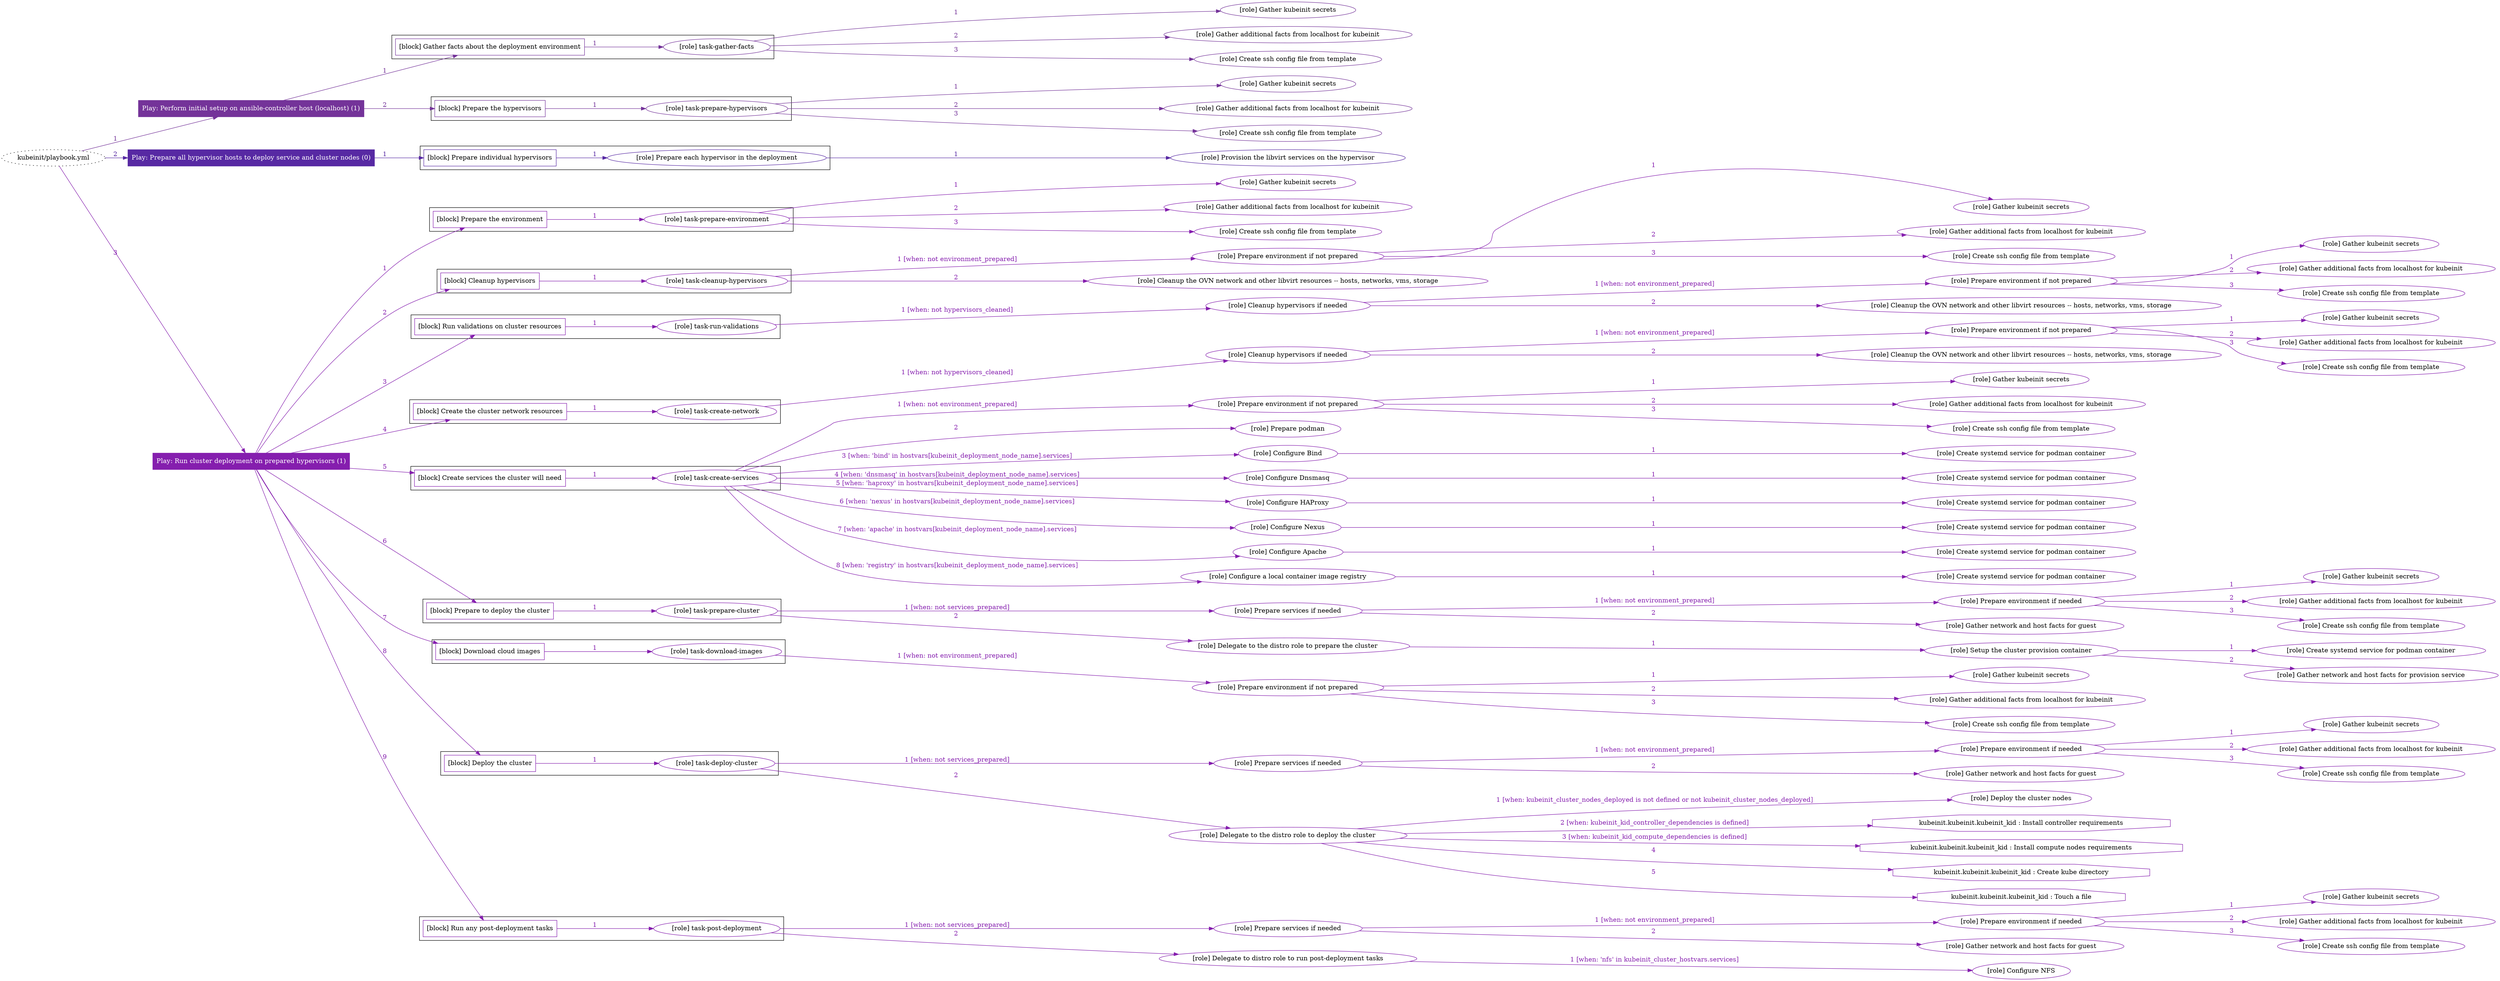 digraph {
	graph [concentrate=true ordering=in rankdir=LR ratio=fill]
	edge [esep=5 sep=10]
	"kubeinit/playbook.yml" [URL="/home/runner/work/kubeinit/kubeinit/kubeinit/playbook.yml" id=playbook_7f1b0677 style=dotted]
	play_5201302e [label="Play: Perform initial setup on ansible-controller host (localhost) (1)" URL="/home/runner/work/kubeinit/kubeinit/kubeinit/playbook.yml" color="#743399" fontcolor="#ffffff" id=play_5201302e shape=box style=filled tooltip=localhost]
	"kubeinit/playbook.yml" -> play_5201302e [label="1 " color="#743399" fontcolor="#743399" id=edge_396b62f5 labeltooltip="1 " tooltip="1 "]
	subgraph "Gather kubeinit secrets" {
		role_c5cf59fa [label="[role] Gather kubeinit secrets" URL="/home/runner/.ansible/collections/ansible_collections/kubeinit/kubeinit/roles/kubeinit_prepare/tasks/gather_kubeinit_facts.yml" color="#743399" id=role_c5cf59fa tooltip="Gather kubeinit secrets"]
	}
	subgraph "Gather additional facts from localhost for kubeinit" {
		role_a4cf9193 [label="[role] Gather additional facts from localhost for kubeinit" URL="/home/runner/.ansible/collections/ansible_collections/kubeinit/kubeinit/roles/kubeinit_prepare/tasks/gather_kubeinit_facts.yml" color="#743399" id=role_a4cf9193 tooltip="Gather additional facts from localhost for kubeinit"]
	}
	subgraph "Create ssh config file from template" {
		role_5a39f350 [label="[role] Create ssh config file from template" URL="/home/runner/.ansible/collections/ansible_collections/kubeinit/kubeinit/roles/kubeinit_prepare/tasks/gather_kubeinit_facts.yml" color="#743399" id=role_5a39f350 tooltip="Create ssh config file from template"]
	}
	subgraph "task-gather-facts" {
		role_cf9ce7b8 [label="[role] task-gather-facts" URL="/home/runner/work/kubeinit/kubeinit/kubeinit/playbook.yml" color="#743399" id=role_cf9ce7b8 tooltip="task-gather-facts"]
		role_cf9ce7b8 -> role_c5cf59fa [label="1 " color="#743399" fontcolor="#743399" id=edge_2f97cc46 labeltooltip="1 " tooltip="1 "]
		role_cf9ce7b8 -> role_a4cf9193 [label="2 " color="#743399" fontcolor="#743399" id=edge_356e06c9 labeltooltip="2 " tooltip="2 "]
		role_cf9ce7b8 -> role_5a39f350 [label="3 " color="#743399" fontcolor="#743399" id=edge_e13025a0 labeltooltip="3 " tooltip="3 "]
	}
	subgraph "Gather kubeinit secrets" {
		role_ea719db8 [label="[role] Gather kubeinit secrets" URL="/home/runner/.ansible/collections/ansible_collections/kubeinit/kubeinit/roles/kubeinit_prepare/tasks/gather_kubeinit_facts.yml" color="#743399" id=role_ea719db8 tooltip="Gather kubeinit secrets"]
	}
	subgraph "Gather additional facts from localhost for kubeinit" {
		role_3339d6dc [label="[role] Gather additional facts from localhost for kubeinit" URL="/home/runner/.ansible/collections/ansible_collections/kubeinit/kubeinit/roles/kubeinit_prepare/tasks/gather_kubeinit_facts.yml" color="#743399" id=role_3339d6dc tooltip="Gather additional facts from localhost for kubeinit"]
	}
	subgraph "Create ssh config file from template" {
		role_7ce2c365 [label="[role] Create ssh config file from template" URL="/home/runner/.ansible/collections/ansible_collections/kubeinit/kubeinit/roles/kubeinit_prepare/tasks/gather_kubeinit_facts.yml" color="#743399" id=role_7ce2c365 tooltip="Create ssh config file from template"]
	}
	subgraph "task-prepare-hypervisors" {
		role_44873f05 [label="[role] task-prepare-hypervisors" URL="/home/runner/work/kubeinit/kubeinit/kubeinit/playbook.yml" color="#743399" id=role_44873f05 tooltip="task-prepare-hypervisors"]
		role_44873f05 -> role_ea719db8 [label="1 " color="#743399" fontcolor="#743399" id=edge_01d865a6 labeltooltip="1 " tooltip="1 "]
		role_44873f05 -> role_3339d6dc [label="2 " color="#743399" fontcolor="#743399" id=edge_7084a6d4 labeltooltip="2 " tooltip="2 "]
		role_44873f05 -> role_7ce2c365 [label="3 " color="#743399" fontcolor="#743399" id=edge_139f89c4 labeltooltip="3 " tooltip="3 "]
	}
	subgraph "Play: Perform initial setup on ansible-controller host (localhost) (1)" {
		play_5201302e -> block_b810e067 [label=1 color="#743399" fontcolor="#743399" id=edge_179c2cce labeltooltip=1 tooltip=1]
		subgraph cluster_block_b810e067 {
			block_b810e067 [label="[block] Gather facts about the deployment environment" URL="/home/runner/work/kubeinit/kubeinit/kubeinit/playbook.yml" color="#743399" id=block_b810e067 labeltooltip="Gather facts about the deployment environment" shape=box tooltip="Gather facts about the deployment environment"]
			block_b810e067 -> role_cf9ce7b8 [label="1 " color="#743399" fontcolor="#743399" id=edge_d56e3460 labeltooltip="1 " tooltip="1 "]
		}
		play_5201302e -> block_217ebccc [label=2 color="#743399" fontcolor="#743399" id=edge_696c0568 labeltooltip=2 tooltip=2]
		subgraph cluster_block_217ebccc {
			block_217ebccc [label="[block] Prepare the hypervisors" URL="/home/runner/work/kubeinit/kubeinit/kubeinit/playbook.yml" color="#743399" id=block_217ebccc labeltooltip="Prepare the hypervisors" shape=box tooltip="Prepare the hypervisors"]
			block_217ebccc -> role_44873f05 [label="1 " color="#743399" fontcolor="#743399" id=edge_0540a806 labeltooltip="1 " tooltip="1 "]
		}
	}
	play_09e50ba6 [label="Play: Prepare all hypervisor hosts to deploy service and cluster nodes (0)" URL="/home/runner/work/kubeinit/kubeinit/kubeinit/playbook.yml" color="#5729a3" fontcolor="#ffffff" id=play_09e50ba6 shape=box style=filled tooltip="Play: Prepare all hypervisor hosts to deploy service and cluster nodes (0)"]
	"kubeinit/playbook.yml" -> play_09e50ba6 [label="2 " color="#5729a3" fontcolor="#5729a3" id=edge_6a311ebb labeltooltip="2 " tooltip="2 "]
	subgraph "Provision the libvirt services on the hypervisor" {
		role_6f96fd68 [label="[role] Provision the libvirt services on the hypervisor" URL="/home/runner/.ansible/collections/ansible_collections/kubeinit/kubeinit/roles/kubeinit_prepare/tasks/prepare_hypervisor.yml" color="#5729a3" id=role_6f96fd68 tooltip="Provision the libvirt services on the hypervisor"]
	}
	subgraph "Prepare each hypervisor in the deployment" {
		role_8577af0e [label="[role] Prepare each hypervisor in the deployment" URL="/home/runner/work/kubeinit/kubeinit/kubeinit/playbook.yml" color="#5729a3" id=role_8577af0e tooltip="Prepare each hypervisor in the deployment"]
		role_8577af0e -> role_6f96fd68 [label="1 " color="#5729a3" fontcolor="#5729a3" id=edge_d8ad365d labeltooltip="1 " tooltip="1 "]
	}
	subgraph "Play: Prepare all hypervisor hosts to deploy service and cluster nodes (0)" {
		play_09e50ba6 -> block_0a9e6cc2 [label=1 color="#5729a3" fontcolor="#5729a3" id=edge_5463a457 labeltooltip=1 tooltip=1]
		subgraph cluster_block_0a9e6cc2 {
			block_0a9e6cc2 [label="[block] Prepare individual hypervisors" URL="/home/runner/work/kubeinit/kubeinit/kubeinit/playbook.yml" color="#5729a3" id=block_0a9e6cc2 labeltooltip="Prepare individual hypervisors" shape=box tooltip="Prepare individual hypervisors"]
			block_0a9e6cc2 -> role_8577af0e [label="1 " color="#5729a3" fontcolor="#5729a3" id=edge_625bd09f labeltooltip="1 " tooltip="1 "]
		}
	}
	play_28dbe51c [label="Play: Run cluster deployment on prepared hypervisors (1)" URL="/home/runner/work/kubeinit/kubeinit/kubeinit/playbook.yml" color="#851eae" fontcolor="#ffffff" id=play_28dbe51c shape=box style=filled tooltip=localhost]
	"kubeinit/playbook.yml" -> play_28dbe51c [label="3 " color="#851eae" fontcolor="#851eae" id=edge_21345dfc labeltooltip="3 " tooltip="3 "]
	subgraph "Gather kubeinit secrets" {
		role_75daf9d8 [label="[role] Gather kubeinit secrets" URL="/home/runner/.ansible/collections/ansible_collections/kubeinit/kubeinit/roles/kubeinit_prepare/tasks/gather_kubeinit_facts.yml" color="#851eae" id=role_75daf9d8 tooltip="Gather kubeinit secrets"]
	}
	subgraph "Gather additional facts from localhost for kubeinit" {
		role_c5a4f606 [label="[role] Gather additional facts from localhost for kubeinit" URL="/home/runner/.ansible/collections/ansible_collections/kubeinit/kubeinit/roles/kubeinit_prepare/tasks/gather_kubeinit_facts.yml" color="#851eae" id=role_c5a4f606 tooltip="Gather additional facts from localhost for kubeinit"]
	}
	subgraph "Create ssh config file from template" {
		role_a5cfc59b [label="[role] Create ssh config file from template" URL="/home/runner/.ansible/collections/ansible_collections/kubeinit/kubeinit/roles/kubeinit_prepare/tasks/gather_kubeinit_facts.yml" color="#851eae" id=role_a5cfc59b tooltip="Create ssh config file from template"]
	}
	subgraph "task-prepare-environment" {
		role_c13de1b2 [label="[role] task-prepare-environment" URL="/home/runner/work/kubeinit/kubeinit/kubeinit/playbook.yml" color="#851eae" id=role_c13de1b2 tooltip="task-prepare-environment"]
		role_c13de1b2 -> role_75daf9d8 [label="1 " color="#851eae" fontcolor="#851eae" id=edge_f82b4599 labeltooltip="1 " tooltip="1 "]
		role_c13de1b2 -> role_c5a4f606 [label="2 " color="#851eae" fontcolor="#851eae" id=edge_c3d8a676 labeltooltip="2 " tooltip="2 "]
		role_c13de1b2 -> role_a5cfc59b [label="3 " color="#851eae" fontcolor="#851eae" id=edge_0805eea3 labeltooltip="3 " tooltip="3 "]
	}
	subgraph "Gather kubeinit secrets" {
		role_e0a4aad6 [label="[role] Gather kubeinit secrets" URL="/home/runner/.ansible/collections/ansible_collections/kubeinit/kubeinit/roles/kubeinit_prepare/tasks/gather_kubeinit_facts.yml" color="#851eae" id=role_e0a4aad6 tooltip="Gather kubeinit secrets"]
	}
	subgraph "Gather additional facts from localhost for kubeinit" {
		role_1990c133 [label="[role] Gather additional facts from localhost for kubeinit" URL="/home/runner/.ansible/collections/ansible_collections/kubeinit/kubeinit/roles/kubeinit_prepare/tasks/gather_kubeinit_facts.yml" color="#851eae" id=role_1990c133 tooltip="Gather additional facts from localhost for kubeinit"]
	}
	subgraph "Create ssh config file from template" {
		role_45cc264e [label="[role] Create ssh config file from template" URL="/home/runner/.ansible/collections/ansible_collections/kubeinit/kubeinit/roles/kubeinit_prepare/tasks/gather_kubeinit_facts.yml" color="#851eae" id=role_45cc264e tooltip="Create ssh config file from template"]
	}
	subgraph "Prepare environment if not prepared" {
		role_35c76344 [label="[role] Prepare environment if not prepared" URL="/home/runner/.ansible/collections/ansible_collections/kubeinit/kubeinit/roles/kubeinit_prepare/tasks/cleanup_hypervisors.yml" color="#851eae" id=role_35c76344 tooltip="Prepare environment if not prepared"]
		role_35c76344 -> role_e0a4aad6 [label="1 " color="#851eae" fontcolor="#851eae" id=edge_860dedf8 labeltooltip="1 " tooltip="1 "]
		role_35c76344 -> role_1990c133 [label="2 " color="#851eae" fontcolor="#851eae" id=edge_8895dd41 labeltooltip="2 " tooltip="2 "]
		role_35c76344 -> role_45cc264e [label="3 " color="#851eae" fontcolor="#851eae" id=edge_f71f9585 labeltooltip="3 " tooltip="3 "]
	}
	subgraph "Cleanup the OVN network and other libvirt resources -- hosts, networks, vms, storage" {
		role_1a282fab [label="[role] Cleanup the OVN network and other libvirt resources -- hosts, networks, vms, storage" URL="/home/runner/.ansible/collections/ansible_collections/kubeinit/kubeinit/roles/kubeinit_prepare/tasks/cleanup_hypervisors.yml" color="#851eae" id=role_1a282fab tooltip="Cleanup the OVN network and other libvirt resources -- hosts, networks, vms, storage"]
	}
	subgraph "task-cleanup-hypervisors" {
		role_cbe7d4b4 [label="[role] task-cleanup-hypervisors" URL="/home/runner/work/kubeinit/kubeinit/kubeinit/playbook.yml" color="#851eae" id=role_cbe7d4b4 tooltip="task-cleanup-hypervisors"]
		role_cbe7d4b4 -> role_35c76344 [label="1 [when: not environment_prepared]" color="#851eae" fontcolor="#851eae" id=edge_a4466ba5 labeltooltip="1 [when: not environment_prepared]" tooltip="1 [when: not environment_prepared]"]
		role_cbe7d4b4 -> role_1a282fab [label="2 " color="#851eae" fontcolor="#851eae" id=edge_7a5e3b58 labeltooltip="2 " tooltip="2 "]
	}
	subgraph "Gather kubeinit secrets" {
		role_ddc5b9dc [label="[role] Gather kubeinit secrets" URL="/home/runner/.ansible/collections/ansible_collections/kubeinit/kubeinit/roles/kubeinit_prepare/tasks/gather_kubeinit_facts.yml" color="#851eae" id=role_ddc5b9dc tooltip="Gather kubeinit secrets"]
	}
	subgraph "Gather additional facts from localhost for kubeinit" {
		role_80a3148d [label="[role] Gather additional facts from localhost for kubeinit" URL="/home/runner/.ansible/collections/ansible_collections/kubeinit/kubeinit/roles/kubeinit_prepare/tasks/gather_kubeinit_facts.yml" color="#851eae" id=role_80a3148d tooltip="Gather additional facts from localhost for kubeinit"]
	}
	subgraph "Create ssh config file from template" {
		role_e672478e [label="[role] Create ssh config file from template" URL="/home/runner/.ansible/collections/ansible_collections/kubeinit/kubeinit/roles/kubeinit_prepare/tasks/gather_kubeinit_facts.yml" color="#851eae" id=role_e672478e tooltip="Create ssh config file from template"]
	}
	subgraph "Prepare environment if not prepared" {
		role_4b744e3e [label="[role] Prepare environment if not prepared" URL="/home/runner/.ansible/collections/ansible_collections/kubeinit/kubeinit/roles/kubeinit_prepare/tasks/cleanup_hypervisors.yml" color="#851eae" id=role_4b744e3e tooltip="Prepare environment if not prepared"]
		role_4b744e3e -> role_ddc5b9dc [label="1 " color="#851eae" fontcolor="#851eae" id=edge_1d597098 labeltooltip="1 " tooltip="1 "]
		role_4b744e3e -> role_80a3148d [label="2 " color="#851eae" fontcolor="#851eae" id=edge_8a8eb310 labeltooltip="2 " tooltip="2 "]
		role_4b744e3e -> role_e672478e [label="3 " color="#851eae" fontcolor="#851eae" id=edge_e1a3d843 labeltooltip="3 " tooltip="3 "]
	}
	subgraph "Cleanup the OVN network and other libvirt resources -- hosts, networks, vms, storage" {
		role_a4e7db66 [label="[role] Cleanup the OVN network and other libvirt resources -- hosts, networks, vms, storage" URL="/home/runner/.ansible/collections/ansible_collections/kubeinit/kubeinit/roles/kubeinit_prepare/tasks/cleanup_hypervisors.yml" color="#851eae" id=role_a4e7db66 tooltip="Cleanup the OVN network and other libvirt resources -- hosts, networks, vms, storage"]
	}
	subgraph "Cleanup hypervisors if needed" {
		role_bd1b2669 [label="[role] Cleanup hypervisors if needed" URL="/home/runner/.ansible/collections/ansible_collections/kubeinit/kubeinit/roles/kubeinit_validations/tasks/main.yml" color="#851eae" id=role_bd1b2669 tooltip="Cleanup hypervisors if needed"]
		role_bd1b2669 -> role_4b744e3e [label="1 [when: not environment_prepared]" color="#851eae" fontcolor="#851eae" id=edge_b87b197e labeltooltip="1 [when: not environment_prepared]" tooltip="1 [when: not environment_prepared]"]
		role_bd1b2669 -> role_a4e7db66 [label="2 " color="#851eae" fontcolor="#851eae" id=edge_7712f5c6 labeltooltip="2 " tooltip="2 "]
	}
	subgraph "task-run-validations" {
		role_b65f5d13 [label="[role] task-run-validations" URL="/home/runner/work/kubeinit/kubeinit/kubeinit/playbook.yml" color="#851eae" id=role_b65f5d13 tooltip="task-run-validations"]
		role_b65f5d13 -> role_bd1b2669 [label="1 [when: not hypervisors_cleaned]" color="#851eae" fontcolor="#851eae" id=edge_c034e8b3 labeltooltip="1 [when: not hypervisors_cleaned]" tooltip="1 [when: not hypervisors_cleaned]"]
	}
	subgraph "Gather kubeinit secrets" {
		role_791fa752 [label="[role] Gather kubeinit secrets" URL="/home/runner/.ansible/collections/ansible_collections/kubeinit/kubeinit/roles/kubeinit_prepare/tasks/gather_kubeinit_facts.yml" color="#851eae" id=role_791fa752 tooltip="Gather kubeinit secrets"]
	}
	subgraph "Gather additional facts from localhost for kubeinit" {
		role_be19c43b [label="[role] Gather additional facts from localhost for kubeinit" URL="/home/runner/.ansible/collections/ansible_collections/kubeinit/kubeinit/roles/kubeinit_prepare/tasks/gather_kubeinit_facts.yml" color="#851eae" id=role_be19c43b tooltip="Gather additional facts from localhost for kubeinit"]
	}
	subgraph "Create ssh config file from template" {
		role_f91d21b4 [label="[role] Create ssh config file from template" URL="/home/runner/.ansible/collections/ansible_collections/kubeinit/kubeinit/roles/kubeinit_prepare/tasks/gather_kubeinit_facts.yml" color="#851eae" id=role_f91d21b4 tooltip="Create ssh config file from template"]
	}
	subgraph "Prepare environment if not prepared" {
		role_b22d3a26 [label="[role] Prepare environment if not prepared" URL="/home/runner/.ansible/collections/ansible_collections/kubeinit/kubeinit/roles/kubeinit_prepare/tasks/cleanup_hypervisors.yml" color="#851eae" id=role_b22d3a26 tooltip="Prepare environment if not prepared"]
		role_b22d3a26 -> role_791fa752 [label="1 " color="#851eae" fontcolor="#851eae" id=edge_1a835102 labeltooltip="1 " tooltip="1 "]
		role_b22d3a26 -> role_be19c43b [label="2 " color="#851eae" fontcolor="#851eae" id=edge_498d9306 labeltooltip="2 " tooltip="2 "]
		role_b22d3a26 -> role_f91d21b4 [label="3 " color="#851eae" fontcolor="#851eae" id=edge_feab2eb7 labeltooltip="3 " tooltip="3 "]
	}
	subgraph "Cleanup the OVN network and other libvirt resources -- hosts, networks, vms, storage" {
		role_5e1f0a11 [label="[role] Cleanup the OVN network and other libvirt resources -- hosts, networks, vms, storage" URL="/home/runner/.ansible/collections/ansible_collections/kubeinit/kubeinit/roles/kubeinit_prepare/tasks/cleanup_hypervisors.yml" color="#851eae" id=role_5e1f0a11 tooltip="Cleanup the OVN network and other libvirt resources -- hosts, networks, vms, storage"]
	}
	subgraph "Cleanup hypervisors if needed" {
		role_e3aa9f18 [label="[role] Cleanup hypervisors if needed" URL="/home/runner/.ansible/collections/ansible_collections/kubeinit/kubeinit/roles/kubeinit_libvirt/tasks/create_network.yml" color="#851eae" id=role_e3aa9f18 tooltip="Cleanup hypervisors if needed"]
		role_e3aa9f18 -> role_b22d3a26 [label="1 [when: not environment_prepared]" color="#851eae" fontcolor="#851eae" id=edge_deb7d0c2 labeltooltip="1 [when: not environment_prepared]" tooltip="1 [when: not environment_prepared]"]
		role_e3aa9f18 -> role_5e1f0a11 [label="2 " color="#851eae" fontcolor="#851eae" id=edge_d564dd92 labeltooltip="2 " tooltip="2 "]
	}
	subgraph "task-create-network" {
		role_06d3f6f1 [label="[role] task-create-network" URL="/home/runner/work/kubeinit/kubeinit/kubeinit/playbook.yml" color="#851eae" id=role_06d3f6f1 tooltip="task-create-network"]
		role_06d3f6f1 -> role_e3aa9f18 [label="1 [when: not hypervisors_cleaned]" color="#851eae" fontcolor="#851eae" id=edge_9ad1294d labeltooltip="1 [when: not hypervisors_cleaned]" tooltip="1 [when: not hypervisors_cleaned]"]
	}
	subgraph "Gather kubeinit secrets" {
		role_8cd5d104 [label="[role] Gather kubeinit secrets" URL="/home/runner/.ansible/collections/ansible_collections/kubeinit/kubeinit/roles/kubeinit_prepare/tasks/gather_kubeinit_facts.yml" color="#851eae" id=role_8cd5d104 tooltip="Gather kubeinit secrets"]
	}
	subgraph "Gather additional facts from localhost for kubeinit" {
		role_71088201 [label="[role] Gather additional facts from localhost for kubeinit" URL="/home/runner/.ansible/collections/ansible_collections/kubeinit/kubeinit/roles/kubeinit_prepare/tasks/gather_kubeinit_facts.yml" color="#851eae" id=role_71088201 tooltip="Gather additional facts from localhost for kubeinit"]
	}
	subgraph "Create ssh config file from template" {
		role_1f1407af [label="[role] Create ssh config file from template" URL="/home/runner/.ansible/collections/ansible_collections/kubeinit/kubeinit/roles/kubeinit_prepare/tasks/gather_kubeinit_facts.yml" color="#851eae" id=role_1f1407af tooltip="Create ssh config file from template"]
	}
	subgraph "Prepare environment if not prepared" {
		role_c373fc97 [label="[role] Prepare environment if not prepared" URL="/home/runner/.ansible/collections/ansible_collections/kubeinit/kubeinit/roles/kubeinit_services/tasks/main.yml" color="#851eae" id=role_c373fc97 tooltip="Prepare environment if not prepared"]
		role_c373fc97 -> role_8cd5d104 [label="1 " color="#851eae" fontcolor="#851eae" id=edge_479e8102 labeltooltip="1 " tooltip="1 "]
		role_c373fc97 -> role_71088201 [label="2 " color="#851eae" fontcolor="#851eae" id=edge_869dec43 labeltooltip="2 " tooltip="2 "]
		role_c373fc97 -> role_1f1407af [label="3 " color="#851eae" fontcolor="#851eae" id=edge_33509369 labeltooltip="3 " tooltip="3 "]
	}
	subgraph "Prepare podman" {
		role_7a78b6e2 [label="[role] Prepare podman" URL="/home/runner/.ansible/collections/ansible_collections/kubeinit/kubeinit/roles/kubeinit_services/tasks/00_create_service_pod.yml" color="#851eae" id=role_7a78b6e2 tooltip="Prepare podman"]
	}
	subgraph "Create systemd service for podman container" {
		role_8a805160 [label="[role] Create systemd service for podman container" URL="/home/runner/.ansible/collections/ansible_collections/kubeinit/kubeinit/roles/kubeinit_bind/tasks/main.yml" color="#851eae" id=role_8a805160 tooltip="Create systemd service for podman container"]
	}
	subgraph "Configure Bind" {
		role_c88b6dfc [label="[role] Configure Bind" URL="/home/runner/.ansible/collections/ansible_collections/kubeinit/kubeinit/roles/kubeinit_services/tasks/start_services_containers.yml" color="#851eae" id=role_c88b6dfc tooltip="Configure Bind"]
		role_c88b6dfc -> role_8a805160 [label="1 " color="#851eae" fontcolor="#851eae" id=edge_73d8dc38 labeltooltip="1 " tooltip="1 "]
	}
	subgraph "Create systemd service for podman container" {
		role_5d1af33d [label="[role] Create systemd service for podman container" URL="/home/runner/.ansible/collections/ansible_collections/kubeinit/kubeinit/roles/kubeinit_dnsmasq/tasks/main.yml" color="#851eae" id=role_5d1af33d tooltip="Create systemd service for podman container"]
	}
	subgraph "Configure Dnsmasq" {
		role_94dffe88 [label="[role] Configure Dnsmasq" URL="/home/runner/.ansible/collections/ansible_collections/kubeinit/kubeinit/roles/kubeinit_services/tasks/start_services_containers.yml" color="#851eae" id=role_94dffe88 tooltip="Configure Dnsmasq"]
		role_94dffe88 -> role_5d1af33d [label="1 " color="#851eae" fontcolor="#851eae" id=edge_958e4e4e labeltooltip="1 " tooltip="1 "]
	}
	subgraph "Create systemd service for podman container" {
		role_9b276716 [label="[role] Create systemd service for podman container" URL="/home/runner/.ansible/collections/ansible_collections/kubeinit/kubeinit/roles/kubeinit_haproxy/tasks/main.yml" color="#851eae" id=role_9b276716 tooltip="Create systemd service for podman container"]
	}
	subgraph "Configure HAProxy" {
		role_66fbc5f1 [label="[role] Configure HAProxy" URL="/home/runner/.ansible/collections/ansible_collections/kubeinit/kubeinit/roles/kubeinit_services/tasks/start_services_containers.yml" color="#851eae" id=role_66fbc5f1 tooltip="Configure HAProxy"]
		role_66fbc5f1 -> role_9b276716 [label="1 " color="#851eae" fontcolor="#851eae" id=edge_e1487bef labeltooltip="1 " tooltip="1 "]
	}
	subgraph "Create systemd service for podman container" {
		role_1570ac42 [label="[role] Create systemd service for podman container" URL="/home/runner/.ansible/collections/ansible_collections/kubeinit/kubeinit/roles/kubeinit_nexus/tasks/main.yml" color="#851eae" id=role_1570ac42 tooltip="Create systemd service for podman container"]
	}
	subgraph "Configure Nexus" {
		role_c4f907be [label="[role] Configure Nexus" URL="/home/runner/.ansible/collections/ansible_collections/kubeinit/kubeinit/roles/kubeinit_services/tasks/start_services_containers.yml" color="#851eae" id=role_c4f907be tooltip="Configure Nexus"]
		role_c4f907be -> role_1570ac42 [label="1 " color="#851eae" fontcolor="#851eae" id=edge_b42bcc1c labeltooltip="1 " tooltip="1 "]
	}
	subgraph "Create systemd service for podman container" {
		role_85216e15 [label="[role] Create systemd service for podman container" URL="/home/runner/.ansible/collections/ansible_collections/kubeinit/kubeinit/roles/kubeinit_apache/tasks/main.yml" color="#851eae" id=role_85216e15 tooltip="Create systemd service for podman container"]
	}
	subgraph "Configure Apache" {
		role_63ee38b2 [label="[role] Configure Apache" URL="/home/runner/.ansible/collections/ansible_collections/kubeinit/kubeinit/roles/kubeinit_services/tasks/start_services_containers.yml" color="#851eae" id=role_63ee38b2 tooltip="Configure Apache"]
		role_63ee38b2 -> role_85216e15 [label="1 " color="#851eae" fontcolor="#851eae" id=edge_c3161ca6 labeltooltip="1 " tooltip="1 "]
	}
	subgraph "Create systemd service for podman container" {
		role_f9054712 [label="[role] Create systemd service for podman container" URL="/home/runner/.ansible/collections/ansible_collections/kubeinit/kubeinit/roles/kubeinit_registry/tasks/main.yml" color="#851eae" id=role_f9054712 tooltip="Create systemd service for podman container"]
	}
	subgraph "Configure a local container image registry" {
		role_30e25954 [label="[role] Configure a local container image registry" URL="/home/runner/.ansible/collections/ansible_collections/kubeinit/kubeinit/roles/kubeinit_services/tasks/start_services_containers.yml" color="#851eae" id=role_30e25954 tooltip="Configure a local container image registry"]
		role_30e25954 -> role_f9054712 [label="1 " color="#851eae" fontcolor="#851eae" id=edge_1d243421 labeltooltip="1 " tooltip="1 "]
	}
	subgraph "task-create-services" {
		role_dfe82e64 [label="[role] task-create-services" URL="/home/runner/work/kubeinit/kubeinit/kubeinit/playbook.yml" color="#851eae" id=role_dfe82e64 tooltip="task-create-services"]
		role_dfe82e64 -> role_c373fc97 [label="1 [when: not environment_prepared]" color="#851eae" fontcolor="#851eae" id=edge_30a7bc3e labeltooltip="1 [when: not environment_prepared]" tooltip="1 [when: not environment_prepared]"]
		role_dfe82e64 -> role_7a78b6e2 [label="2 " color="#851eae" fontcolor="#851eae" id=edge_61d54c0d labeltooltip="2 " tooltip="2 "]
		role_dfe82e64 -> role_c88b6dfc [label="3 [when: 'bind' in hostvars[kubeinit_deployment_node_name].services]" color="#851eae" fontcolor="#851eae" id=edge_bd5def28 labeltooltip="3 [when: 'bind' in hostvars[kubeinit_deployment_node_name].services]" tooltip="3 [when: 'bind' in hostvars[kubeinit_deployment_node_name].services]"]
		role_dfe82e64 -> role_94dffe88 [label="4 [when: 'dnsmasq' in hostvars[kubeinit_deployment_node_name].services]" color="#851eae" fontcolor="#851eae" id=edge_9917a2e2 labeltooltip="4 [when: 'dnsmasq' in hostvars[kubeinit_deployment_node_name].services]" tooltip="4 [when: 'dnsmasq' in hostvars[kubeinit_deployment_node_name].services]"]
		role_dfe82e64 -> role_66fbc5f1 [label="5 [when: 'haproxy' in hostvars[kubeinit_deployment_node_name].services]" color="#851eae" fontcolor="#851eae" id=edge_2a2282c0 labeltooltip="5 [when: 'haproxy' in hostvars[kubeinit_deployment_node_name].services]" tooltip="5 [when: 'haproxy' in hostvars[kubeinit_deployment_node_name].services]"]
		role_dfe82e64 -> role_c4f907be [label="6 [when: 'nexus' in hostvars[kubeinit_deployment_node_name].services]" color="#851eae" fontcolor="#851eae" id=edge_ee315740 labeltooltip="6 [when: 'nexus' in hostvars[kubeinit_deployment_node_name].services]" tooltip="6 [when: 'nexus' in hostvars[kubeinit_deployment_node_name].services]"]
		role_dfe82e64 -> role_63ee38b2 [label="7 [when: 'apache' in hostvars[kubeinit_deployment_node_name].services]" color="#851eae" fontcolor="#851eae" id=edge_529a32da labeltooltip="7 [when: 'apache' in hostvars[kubeinit_deployment_node_name].services]" tooltip="7 [when: 'apache' in hostvars[kubeinit_deployment_node_name].services]"]
		role_dfe82e64 -> role_30e25954 [label="8 [when: 'registry' in hostvars[kubeinit_deployment_node_name].services]" color="#851eae" fontcolor="#851eae" id=edge_4d98df8e labeltooltip="8 [when: 'registry' in hostvars[kubeinit_deployment_node_name].services]" tooltip="8 [when: 'registry' in hostvars[kubeinit_deployment_node_name].services]"]
	}
	subgraph "Gather kubeinit secrets" {
		role_ae75e602 [label="[role] Gather kubeinit secrets" URL="/home/runner/.ansible/collections/ansible_collections/kubeinit/kubeinit/roles/kubeinit_prepare/tasks/gather_kubeinit_facts.yml" color="#851eae" id=role_ae75e602 tooltip="Gather kubeinit secrets"]
	}
	subgraph "Gather additional facts from localhost for kubeinit" {
		role_325c8afb [label="[role] Gather additional facts from localhost for kubeinit" URL="/home/runner/.ansible/collections/ansible_collections/kubeinit/kubeinit/roles/kubeinit_prepare/tasks/gather_kubeinit_facts.yml" color="#851eae" id=role_325c8afb tooltip="Gather additional facts from localhost for kubeinit"]
	}
	subgraph "Create ssh config file from template" {
		role_598a74f2 [label="[role] Create ssh config file from template" URL="/home/runner/.ansible/collections/ansible_collections/kubeinit/kubeinit/roles/kubeinit_prepare/tasks/gather_kubeinit_facts.yml" color="#851eae" id=role_598a74f2 tooltip="Create ssh config file from template"]
	}
	subgraph "Prepare environment if needed" {
		role_ad24a8a3 [label="[role] Prepare environment if needed" URL="/home/runner/.ansible/collections/ansible_collections/kubeinit/kubeinit/roles/kubeinit_services/tasks/prepare_services.yml" color="#851eae" id=role_ad24a8a3 tooltip="Prepare environment if needed"]
		role_ad24a8a3 -> role_ae75e602 [label="1 " color="#851eae" fontcolor="#851eae" id=edge_b8e1258e labeltooltip="1 " tooltip="1 "]
		role_ad24a8a3 -> role_325c8afb [label="2 " color="#851eae" fontcolor="#851eae" id=edge_c6b1845c labeltooltip="2 " tooltip="2 "]
		role_ad24a8a3 -> role_598a74f2 [label="3 " color="#851eae" fontcolor="#851eae" id=edge_ad624bcc labeltooltip="3 " tooltip="3 "]
	}
	subgraph "Gather network and host facts for guest" {
		role_652bdf43 [label="[role] Gather network and host facts for guest" URL="/home/runner/.ansible/collections/ansible_collections/kubeinit/kubeinit/roles/kubeinit_services/tasks/prepare_services.yml" color="#851eae" id=role_652bdf43 tooltip="Gather network and host facts for guest"]
	}
	subgraph "Prepare services if needed" {
		role_db2aaec8 [label="[role] Prepare services if needed" URL="/home/runner/.ansible/collections/ansible_collections/kubeinit/kubeinit/roles/kubeinit_prepare/tasks/prepare_cluster.yml" color="#851eae" id=role_db2aaec8 tooltip="Prepare services if needed"]
		role_db2aaec8 -> role_ad24a8a3 [label="1 [when: not environment_prepared]" color="#851eae" fontcolor="#851eae" id=edge_5a013187 labeltooltip="1 [when: not environment_prepared]" tooltip="1 [when: not environment_prepared]"]
		role_db2aaec8 -> role_652bdf43 [label="2 " color="#851eae" fontcolor="#851eae" id=edge_e40518dd labeltooltip="2 " tooltip="2 "]
	}
	subgraph "Create systemd service for podman container" {
		role_a2e61a62 [label="[role] Create systemd service for podman container" URL="/home/runner/.ansible/collections/ansible_collections/kubeinit/kubeinit/roles/kubeinit_services/tasks/create_provision_container.yml" color="#851eae" id=role_a2e61a62 tooltip="Create systemd service for podman container"]
	}
	subgraph "Gather network and host facts for provision service" {
		role_7fe4ca9f [label="[role] Gather network and host facts for provision service" URL="/home/runner/.ansible/collections/ansible_collections/kubeinit/kubeinit/roles/kubeinit_services/tasks/create_provision_container.yml" color="#851eae" id=role_7fe4ca9f tooltip="Gather network and host facts for provision service"]
	}
	subgraph "Setup the cluster provision container" {
		role_8a53ad3f [label="[role] Setup the cluster provision container" URL="/home/runner/.ansible/collections/ansible_collections/kubeinit/kubeinit/roles/kubeinit_kid/tasks/prepare_cluster.yml" color="#851eae" id=role_8a53ad3f tooltip="Setup the cluster provision container"]
		role_8a53ad3f -> role_a2e61a62 [label="1 " color="#851eae" fontcolor="#851eae" id=edge_16561b4d labeltooltip="1 " tooltip="1 "]
		role_8a53ad3f -> role_7fe4ca9f [label="2 " color="#851eae" fontcolor="#851eae" id=edge_a33996b0 labeltooltip="2 " tooltip="2 "]
	}
	subgraph "Delegate to the distro role to prepare the cluster" {
		role_aa2456ec [label="[role] Delegate to the distro role to prepare the cluster" URL="/home/runner/.ansible/collections/ansible_collections/kubeinit/kubeinit/roles/kubeinit_prepare/tasks/prepare_cluster.yml" color="#851eae" id=role_aa2456ec tooltip="Delegate to the distro role to prepare the cluster"]
		role_aa2456ec -> role_8a53ad3f [label="1 " color="#851eae" fontcolor="#851eae" id=edge_72e6aaff labeltooltip="1 " tooltip="1 "]
	}
	subgraph "task-prepare-cluster" {
		role_3e544ff1 [label="[role] task-prepare-cluster" URL="/home/runner/work/kubeinit/kubeinit/kubeinit/playbook.yml" color="#851eae" id=role_3e544ff1 tooltip="task-prepare-cluster"]
		role_3e544ff1 -> role_db2aaec8 [label="1 [when: not services_prepared]" color="#851eae" fontcolor="#851eae" id=edge_38a674d1 labeltooltip="1 [when: not services_prepared]" tooltip="1 [when: not services_prepared]"]
		role_3e544ff1 -> role_aa2456ec [label="2 " color="#851eae" fontcolor="#851eae" id=edge_57e7124e labeltooltip="2 " tooltip="2 "]
	}
	subgraph "Gather kubeinit secrets" {
		role_40e48fa4 [label="[role] Gather kubeinit secrets" URL="/home/runner/.ansible/collections/ansible_collections/kubeinit/kubeinit/roles/kubeinit_prepare/tasks/gather_kubeinit_facts.yml" color="#851eae" id=role_40e48fa4 tooltip="Gather kubeinit secrets"]
	}
	subgraph "Gather additional facts from localhost for kubeinit" {
		role_f048e3b4 [label="[role] Gather additional facts from localhost for kubeinit" URL="/home/runner/.ansible/collections/ansible_collections/kubeinit/kubeinit/roles/kubeinit_prepare/tasks/gather_kubeinit_facts.yml" color="#851eae" id=role_f048e3b4 tooltip="Gather additional facts from localhost for kubeinit"]
	}
	subgraph "Create ssh config file from template" {
		role_3b64d412 [label="[role] Create ssh config file from template" URL="/home/runner/.ansible/collections/ansible_collections/kubeinit/kubeinit/roles/kubeinit_prepare/tasks/gather_kubeinit_facts.yml" color="#851eae" id=role_3b64d412 tooltip="Create ssh config file from template"]
	}
	subgraph "Prepare environment if not prepared" {
		role_42de1a70 [label="[role] Prepare environment if not prepared" URL="/home/runner/.ansible/collections/ansible_collections/kubeinit/kubeinit/roles/kubeinit_libvirt/tasks/download_cloud_images.yml" color="#851eae" id=role_42de1a70 tooltip="Prepare environment if not prepared"]
		role_42de1a70 -> role_40e48fa4 [label="1 " color="#851eae" fontcolor="#851eae" id=edge_63cb8146 labeltooltip="1 " tooltip="1 "]
		role_42de1a70 -> role_f048e3b4 [label="2 " color="#851eae" fontcolor="#851eae" id=edge_846c7c83 labeltooltip="2 " tooltip="2 "]
		role_42de1a70 -> role_3b64d412 [label="3 " color="#851eae" fontcolor="#851eae" id=edge_ec32aca7 labeltooltip="3 " tooltip="3 "]
	}
	subgraph "task-download-images" {
		role_19cf8196 [label="[role] task-download-images" URL="/home/runner/work/kubeinit/kubeinit/kubeinit/playbook.yml" color="#851eae" id=role_19cf8196 tooltip="task-download-images"]
		role_19cf8196 -> role_42de1a70 [label="1 [when: not environment_prepared]" color="#851eae" fontcolor="#851eae" id=edge_138025fa labeltooltip="1 [when: not environment_prepared]" tooltip="1 [when: not environment_prepared]"]
	}
	subgraph "Gather kubeinit secrets" {
		role_0ab13ad6 [label="[role] Gather kubeinit secrets" URL="/home/runner/.ansible/collections/ansible_collections/kubeinit/kubeinit/roles/kubeinit_prepare/tasks/gather_kubeinit_facts.yml" color="#851eae" id=role_0ab13ad6 tooltip="Gather kubeinit secrets"]
	}
	subgraph "Gather additional facts from localhost for kubeinit" {
		role_1915333a [label="[role] Gather additional facts from localhost for kubeinit" URL="/home/runner/.ansible/collections/ansible_collections/kubeinit/kubeinit/roles/kubeinit_prepare/tasks/gather_kubeinit_facts.yml" color="#851eae" id=role_1915333a tooltip="Gather additional facts from localhost for kubeinit"]
	}
	subgraph "Create ssh config file from template" {
		role_6f9e43dc [label="[role] Create ssh config file from template" URL="/home/runner/.ansible/collections/ansible_collections/kubeinit/kubeinit/roles/kubeinit_prepare/tasks/gather_kubeinit_facts.yml" color="#851eae" id=role_6f9e43dc tooltip="Create ssh config file from template"]
	}
	subgraph "Prepare environment if needed" {
		role_0306fa12 [label="[role] Prepare environment if needed" URL="/home/runner/.ansible/collections/ansible_collections/kubeinit/kubeinit/roles/kubeinit_services/tasks/prepare_services.yml" color="#851eae" id=role_0306fa12 tooltip="Prepare environment if needed"]
		role_0306fa12 -> role_0ab13ad6 [label="1 " color="#851eae" fontcolor="#851eae" id=edge_01036c40 labeltooltip="1 " tooltip="1 "]
		role_0306fa12 -> role_1915333a [label="2 " color="#851eae" fontcolor="#851eae" id=edge_06d27115 labeltooltip="2 " tooltip="2 "]
		role_0306fa12 -> role_6f9e43dc [label="3 " color="#851eae" fontcolor="#851eae" id=edge_483e1f80 labeltooltip="3 " tooltip="3 "]
	}
	subgraph "Gather network and host facts for guest" {
		role_8b5fe014 [label="[role] Gather network and host facts for guest" URL="/home/runner/.ansible/collections/ansible_collections/kubeinit/kubeinit/roles/kubeinit_services/tasks/prepare_services.yml" color="#851eae" id=role_8b5fe014 tooltip="Gather network and host facts for guest"]
	}
	subgraph "Prepare services if needed" {
		role_33cc84f5 [label="[role] Prepare services if needed" URL="/home/runner/.ansible/collections/ansible_collections/kubeinit/kubeinit/roles/kubeinit_prepare/tasks/deploy_cluster.yml" color="#851eae" id=role_33cc84f5 tooltip="Prepare services if needed"]
		role_33cc84f5 -> role_0306fa12 [label="1 [when: not environment_prepared]" color="#851eae" fontcolor="#851eae" id=edge_464d7489 labeltooltip="1 [when: not environment_prepared]" tooltip="1 [when: not environment_prepared]"]
		role_33cc84f5 -> role_8b5fe014 [label="2 " color="#851eae" fontcolor="#851eae" id=edge_40ba485c labeltooltip="2 " tooltip="2 "]
	}
	subgraph "Deploy the cluster nodes" {
		role_3184d58e [label="[role] Deploy the cluster nodes" URL="/home/runner/.ansible/collections/ansible_collections/kubeinit/kubeinit/roles/kubeinit_kid/tasks/main.yml" color="#851eae" id=role_3184d58e tooltip="Deploy the cluster nodes"]
	}
	subgraph "Delegate to the distro role to deploy the cluster" {
		role_d9b30062 [label="[role] Delegate to the distro role to deploy the cluster" URL="/home/runner/.ansible/collections/ansible_collections/kubeinit/kubeinit/roles/kubeinit_prepare/tasks/deploy_cluster.yml" color="#851eae" id=role_d9b30062 tooltip="Delegate to the distro role to deploy the cluster"]
		role_d9b30062 -> role_3184d58e [label="1 [when: kubeinit_cluster_nodes_deployed is not defined or not kubeinit_cluster_nodes_deployed]" color="#851eae" fontcolor="#851eae" id=edge_48503a39 labeltooltip="1 [when: kubeinit_cluster_nodes_deployed is not defined or not kubeinit_cluster_nodes_deployed]" tooltip="1 [when: kubeinit_cluster_nodes_deployed is not defined or not kubeinit_cluster_nodes_deployed]"]
		task_a854bd6f [label="kubeinit.kubeinit.kubeinit_kid : Install controller requirements" URL="/home/runner/.ansible/collections/ansible_collections/kubeinit/kubeinit/roles/kubeinit_kid/tasks/main.yml" color="#851eae" id=task_a854bd6f shape=octagon tooltip="kubeinit.kubeinit.kubeinit_kid : Install controller requirements"]
		role_d9b30062 -> task_a854bd6f [label="2 [when: kubeinit_kid_controller_dependencies is defined]" color="#851eae" fontcolor="#851eae" id=edge_24afb3cd labeltooltip="2 [when: kubeinit_kid_controller_dependencies is defined]" tooltip="2 [when: kubeinit_kid_controller_dependencies is defined]"]
		task_ac1b93a5 [label="kubeinit.kubeinit.kubeinit_kid : Install compute nodes requirements" URL="/home/runner/.ansible/collections/ansible_collections/kubeinit/kubeinit/roles/kubeinit_kid/tasks/main.yml" color="#851eae" id=task_ac1b93a5 shape=octagon tooltip="kubeinit.kubeinit.kubeinit_kid : Install compute nodes requirements"]
		role_d9b30062 -> task_ac1b93a5 [label="3 [when: kubeinit_kid_compute_dependencies is defined]" color="#851eae" fontcolor="#851eae" id=edge_a8f9952d labeltooltip="3 [when: kubeinit_kid_compute_dependencies is defined]" tooltip="3 [when: kubeinit_kid_compute_dependencies is defined]"]
		task_db3aaadb [label="kubeinit.kubeinit.kubeinit_kid : Create kube directory" URL="/home/runner/.ansible/collections/ansible_collections/kubeinit/kubeinit/roles/kubeinit_kid/tasks/main.yml" color="#851eae" id=task_db3aaadb shape=octagon tooltip="kubeinit.kubeinit.kubeinit_kid : Create kube directory"]
		role_d9b30062 -> task_db3aaadb [label="4 " color="#851eae" fontcolor="#851eae" id=edge_39222d56 labeltooltip="4 " tooltip="4 "]
		task_061c2392 [label="kubeinit.kubeinit.kubeinit_kid : Touch a file" URL="/home/runner/.ansible/collections/ansible_collections/kubeinit/kubeinit/roles/kubeinit_kid/tasks/main.yml" color="#851eae" id=task_061c2392 shape=octagon tooltip="kubeinit.kubeinit.kubeinit_kid : Touch a file"]
		role_d9b30062 -> task_061c2392 [label="5 " color="#851eae" fontcolor="#851eae" id=edge_cd54f06a labeltooltip="5 " tooltip="5 "]
	}
	subgraph "task-deploy-cluster" {
		role_c864e58c [label="[role] task-deploy-cluster" URL="/home/runner/work/kubeinit/kubeinit/kubeinit/playbook.yml" color="#851eae" id=role_c864e58c tooltip="task-deploy-cluster"]
		role_c864e58c -> role_33cc84f5 [label="1 [when: not services_prepared]" color="#851eae" fontcolor="#851eae" id=edge_1937bae9 labeltooltip="1 [when: not services_prepared]" tooltip="1 [when: not services_prepared]"]
		role_c864e58c -> role_d9b30062 [label="2 " color="#851eae" fontcolor="#851eae" id=edge_ece700fd labeltooltip="2 " tooltip="2 "]
	}
	subgraph "Gather kubeinit secrets" {
		role_c2c5075f [label="[role] Gather kubeinit secrets" URL="/home/runner/.ansible/collections/ansible_collections/kubeinit/kubeinit/roles/kubeinit_prepare/tasks/gather_kubeinit_facts.yml" color="#851eae" id=role_c2c5075f tooltip="Gather kubeinit secrets"]
	}
	subgraph "Gather additional facts from localhost for kubeinit" {
		role_d20993aa [label="[role] Gather additional facts from localhost for kubeinit" URL="/home/runner/.ansible/collections/ansible_collections/kubeinit/kubeinit/roles/kubeinit_prepare/tasks/gather_kubeinit_facts.yml" color="#851eae" id=role_d20993aa tooltip="Gather additional facts from localhost for kubeinit"]
	}
	subgraph "Create ssh config file from template" {
		role_fc6095bb [label="[role] Create ssh config file from template" URL="/home/runner/.ansible/collections/ansible_collections/kubeinit/kubeinit/roles/kubeinit_prepare/tasks/gather_kubeinit_facts.yml" color="#851eae" id=role_fc6095bb tooltip="Create ssh config file from template"]
	}
	subgraph "Prepare environment if needed" {
		role_9eeeaefa [label="[role] Prepare environment if needed" URL="/home/runner/.ansible/collections/ansible_collections/kubeinit/kubeinit/roles/kubeinit_services/tasks/prepare_services.yml" color="#851eae" id=role_9eeeaefa tooltip="Prepare environment if needed"]
		role_9eeeaefa -> role_c2c5075f [label="1 " color="#851eae" fontcolor="#851eae" id=edge_6106ff14 labeltooltip="1 " tooltip="1 "]
		role_9eeeaefa -> role_d20993aa [label="2 " color="#851eae" fontcolor="#851eae" id=edge_f5ea05a3 labeltooltip="2 " tooltip="2 "]
		role_9eeeaefa -> role_fc6095bb [label="3 " color="#851eae" fontcolor="#851eae" id=edge_da0d0593 labeltooltip="3 " tooltip="3 "]
	}
	subgraph "Gather network and host facts for guest" {
		role_32fd7a2a [label="[role] Gather network and host facts for guest" URL="/home/runner/.ansible/collections/ansible_collections/kubeinit/kubeinit/roles/kubeinit_services/tasks/prepare_services.yml" color="#851eae" id=role_32fd7a2a tooltip="Gather network and host facts for guest"]
	}
	subgraph "Prepare services if needed" {
		role_ab9e662f [label="[role] Prepare services if needed" URL="/home/runner/.ansible/collections/ansible_collections/kubeinit/kubeinit/roles/kubeinit_prepare/tasks/post_deployment.yml" color="#851eae" id=role_ab9e662f tooltip="Prepare services if needed"]
		role_ab9e662f -> role_9eeeaefa [label="1 [when: not environment_prepared]" color="#851eae" fontcolor="#851eae" id=edge_2f668244 labeltooltip="1 [when: not environment_prepared]" tooltip="1 [when: not environment_prepared]"]
		role_ab9e662f -> role_32fd7a2a [label="2 " color="#851eae" fontcolor="#851eae" id=edge_5ab57c8e labeltooltip="2 " tooltip="2 "]
	}
	subgraph "Configure NFS" {
		role_30222b7e [label="[role] Configure NFS" URL="/home/runner/.ansible/collections/ansible_collections/kubeinit/kubeinit/roles/kubeinit_kid/tasks/post_deployment_tasks.yml" color="#851eae" id=role_30222b7e tooltip="Configure NFS"]
	}
	subgraph "Delegate to distro role to run post-deployment tasks" {
		role_22a9868d [label="[role] Delegate to distro role to run post-deployment tasks" URL="/home/runner/.ansible/collections/ansible_collections/kubeinit/kubeinit/roles/kubeinit_prepare/tasks/post_deployment.yml" color="#851eae" id=role_22a9868d tooltip="Delegate to distro role to run post-deployment tasks"]
		role_22a9868d -> role_30222b7e [label="1 [when: 'nfs' in kubeinit_cluster_hostvars.services]" color="#851eae" fontcolor="#851eae" id=edge_aadc9816 labeltooltip="1 [when: 'nfs' in kubeinit_cluster_hostvars.services]" tooltip="1 [when: 'nfs' in kubeinit_cluster_hostvars.services]"]
	}
	subgraph "task-post-deployment" {
		role_555949d2 [label="[role] task-post-deployment" URL="/home/runner/work/kubeinit/kubeinit/kubeinit/playbook.yml" color="#851eae" id=role_555949d2 tooltip="task-post-deployment"]
		role_555949d2 -> role_ab9e662f [label="1 [when: not services_prepared]" color="#851eae" fontcolor="#851eae" id=edge_564c7a81 labeltooltip="1 [when: not services_prepared]" tooltip="1 [when: not services_prepared]"]
		role_555949d2 -> role_22a9868d [label="2 " color="#851eae" fontcolor="#851eae" id=edge_8cf0d80a labeltooltip="2 " tooltip="2 "]
	}
	subgraph "Play: Run cluster deployment on prepared hypervisors (1)" {
		play_28dbe51c -> block_6f74ee0b [label=1 color="#851eae" fontcolor="#851eae" id=edge_402b7cfd labeltooltip=1 tooltip=1]
		subgraph cluster_block_6f74ee0b {
			block_6f74ee0b [label="[block] Prepare the environment" URL="/home/runner/work/kubeinit/kubeinit/kubeinit/playbook.yml" color="#851eae" id=block_6f74ee0b labeltooltip="Prepare the environment" shape=box tooltip="Prepare the environment"]
			block_6f74ee0b -> role_c13de1b2 [label="1 " color="#851eae" fontcolor="#851eae" id=edge_8589d3a7 labeltooltip="1 " tooltip="1 "]
		}
		play_28dbe51c -> block_bd3f3e20 [label=2 color="#851eae" fontcolor="#851eae" id=edge_e81a3c70 labeltooltip=2 tooltip=2]
		subgraph cluster_block_bd3f3e20 {
			block_bd3f3e20 [label="[block] Cleanup hypervisors" URL="/home/runner/work/kubeinit/kubeinit/kubeinit/playbook.yml" color="#851eae" id=block_bd3f3e20 labeltooltip="Cleanup hypervisors" shape=box tooltip="Cleanup hypervisors"]
			block_bd3f3e20 -> role_cbe7d4b4 [label="1 " color="#851eae" fontcolor="#851eae" id=edge_324724df labeltooltip="1 " tooltip="1 "]
		}
		play_28dbe51c -> block_2331907d [label=3 color="#851eae" fontcolor="#851eae" id=edge_321571c4 labeltooltip=3 tooltip=3]
		subgraph cluster_block_2331907d {
			block_2331907d [label="[block] Run validations on cluster resources" URL="/home/runner/work/kubeinit/kubeinit/kubeinit/playbook.yml" color="#851eae" id=block_2331907d labeltooltip="Run validations on cluster resources" shape=box tooltip="Run validations on cluster resources"]
			block_2331907d -> role_b65f5d13 [label="1 " color="#851eae" fontcolor="#851eae" id=edge_127dfc50 labeltooltip="1 " tooltip="1 "]
		}
		play_28dbe51c -> block_d33f0ff5 [label=4 color="#851eae" fontcolor="#851eae" id=edge_739cd578 labeltooltip=4 tooltip=4]
		subgraph cluster_block_d33f0ff5 {
			block_d33f0ff5 [label="[block] Create the cluster network resources" URL="/home/runner/work/kubeinit/kubeinit/kubeinit/playbook.yml" color="#851eae" id=block_d33f0ff5 labeltooltip="Create the cluster network resources" shape=box tooltip="Create the cluster network resources"]
			block_d33f0ff5 -> role_06d3f6f1 [label="1 " color="#851eae" fontcolor="#851eae" id=edge_39e6ea7c labeltooltip="1 " tooltip="1 "]
		}
		play_28dbe51c -> block_00a96a1b [label=5 color="#851eae" fontcolor="#851eae" id=edge_db5ffa98 labeltooltip=5 tooltip=5]
		subgraph cluster_block_00a96a1b {
			block_00a96a1b [label="[block] Create services the cluster will need" URL="/home/runner/work/kubeinit/kubeinit/kubeinit/playbook.yml" color="#851eae" id=block_00a96a1b labeltooltip="Create services the cluster will need" shape=box tooltip="Create services the cluster will need"]
			block_00a96a1b -> role_dfe82e64 [label="1 " color="#851eae" fontcolor="#851eae" id=edge_a2bc7e78 labeltooltip="1 " tooltip="1 "]
		}
		play_28dbe51c -> block_6e8da571 [label=6 color="#851eae" fontcolor="#851eae" id=edge_4897385e labeltooltip=6 tooltip=6]
		subgraph cluster_block_6e8da571 {
			block_6e8da571 [label="[block] Prepare to deploy the cluster" URL="/home/runner/work/kubeinit/kubeinit/kubeinit/playbook.yml" color="#851eae" id=block_6e8da571 labeltooltip="Prepare to deploy the cluster" shape=box tooltip="Prepare to deploy the cluster"]
			block_6e8da571 -> role_3e544ff1 [label="1 " color="#851eae" fontcolor="#851eae" id=edge_6c63d405 labeltooltip="1 " tooltip="1 "]
		}
		play_28dbe51c -> block_8beef160 [label=7 color="#851eae" fontcolor="#851eae" id=edge_282c78bc labeltooltip=7 tooltip=7]
		subgraph cluster_block_8beef160 {
			block_8beef160 [label="[block] Download cloud images" URL="/home/runner/work/kubeinit/kubeinit/kubeinit/playbook.yml" color="#851eae" id=block_8beef160 labeltooltip="Download cloud images" shape=box tooltip="Download cloud images"]
			block_8beef160 -> role_19cf8196 [label="1 " color="#851eae" fontcolor="#851eae" id=edge_e3937964 labeltooltip="1 " tooltip="1 "]
		}
		play_28dbe51c -> block_02e01911 [label=8 color="#851eae" fontcolor="#851eae" id=edge_c2830dcb labeltooltip=8 tooltip=8]
		subgraph cluster_block_02e01911 {
			block_02e01911 [label="[block] Deploy the cluster" URL="/home/runner/work/kubeinit/kubeinit/kubeinit/playbook.yml" color="#851eae" id=block_02e01911 labeltooltip="Deploy the cluster" shape=box tooltip="Deploy the cluster"]
			block_02e01911 -> role_c864e58c [label="1 " color="#851eae" fontcolor="#851eae" id=edge_84d3431e labeltooltip="1 " tooltip="1 "]
		}
		play_28dbe51c -> block_2c7c6e2f [label=9 color="#851eae" fontcolor="#851eae" id=edge_b0a0833f labeltooltip=9 tooltip=9]
		subgraph cluster_block_2c7c6e2f {
			block_2c7c6e2f [label="[block] Run any post-deployment tasks" URL="/home/runner/work/kubeinit/kubeinit/kubeinit/playbook.yml" color="#851eae" id=block_2c7c6e2f labeltooltip="Run any post-deployment tasks" shape=box tooltip="Run any post-deployment tasks"]
			block_2c7c6e2f -> role_555949d2 [label="1 " color="#851eae" fontcolor="#851eae" id=edge_8611576b labeltooltip="1 " tooltip="1 "]
		}
	}
}
